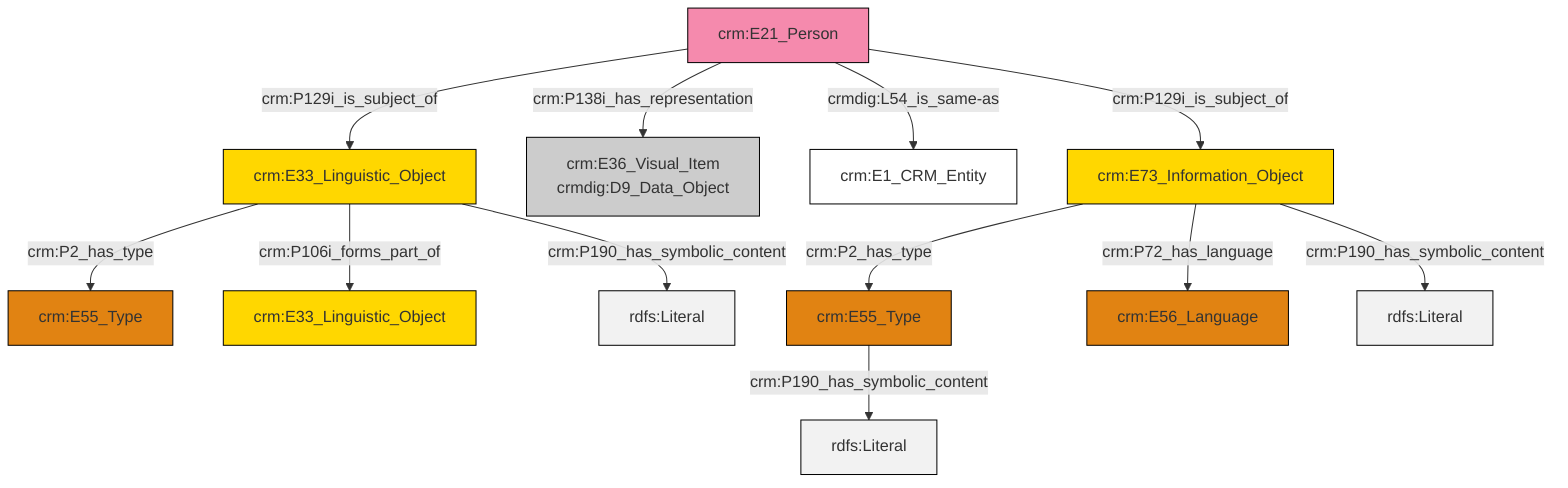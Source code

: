 graph TD
classDef Literal fill:#f2f2f2,stroke:#000000;
classDef CRM_Entity fill:#FFFFFF,stroke:#000000;
classDef Temporal_Entity fill:#00C9E6, stroke:#000000;
classDef Type fill:#E18312, stroke:#000000;
classDef Time-Span fill:#2C9C91, stroke:#000000;
classDef Appellation fill:#FFEB7F, stroke:#000000;
classDef Place fill:#008836, stroke:#000000;
classDef Persistent_Item fill:#B266B2, stroke:#000000;
classDef Conceptual_Object fill:#FFD700, stroke:#000000;
classDef Physical_Thing fill:#D2B48C, stroke:#000000;
classDef Actor fill:#f58aad, stroke:#000000;
classDef PC_Classes fill:#4ce600, stroke:#000000;
classDef Multi fill:#cccccc,stroke:#000000;

2["crm:E33_Linguistic_Object"]:::Conceptual_Object -->|crm:P2_has_type| 0["crm:E55_Type"]:::Type
2["crm:E33_Linguistic_Object"]:::Conceptual_Object -->|crm:P190_has_symbolic_content| 11[rdfs:Literal]:::Literal
3["crm:E21_Person"]:::Actor -->|crm:P129i_is_subject_of| 2["crm:E33_Linguistic_Object"]:::Conceptual_Object
2["crm:E33_Linguistic_Object"]:::Conceptual_Object -->|crm:P106i_forms_part_of| 6["crm:E33_Linguistic_Object"]:::Conceptual_Object
3["crm:E21_Person"]:::Actor -->|crm:P138i_has_representation| 8["crm:E36_Visual_Item<br>crmdig:D9_Data_Object"]:::Multi
3["crm:E21_Person"]:::Actor -->|crm:P129i_is_subject_of| 19["crm:E73_Information_Object"]:::Conceptual_Object
19["crm:E73_Information_Object"]:::Conceptual_Object -->|crm:P72_has_language| 17["crm:E56_Language"]:::Type
14["crm:E55_Type"]:::Type -->|crm:P190_has_symbolic_content| 21[rdfs:Literal]:::Literal
3["crm:E21_Person"]:::Actor -->|crmdig:L54_is_same-as| 12["crm:E1_CRM_Entity"]:::CRM_Entity
19["crm:E73_Information_Object"]:::Conceptual_Object -->|crm:P2_has_type| 14["crm:E55_Type"]:::Type
19["crm:E73_Information_Object"]:::Conceptual_Object -->|crm:P190_has_symbolic_content| 22[rdfs:Literal]:::Literal